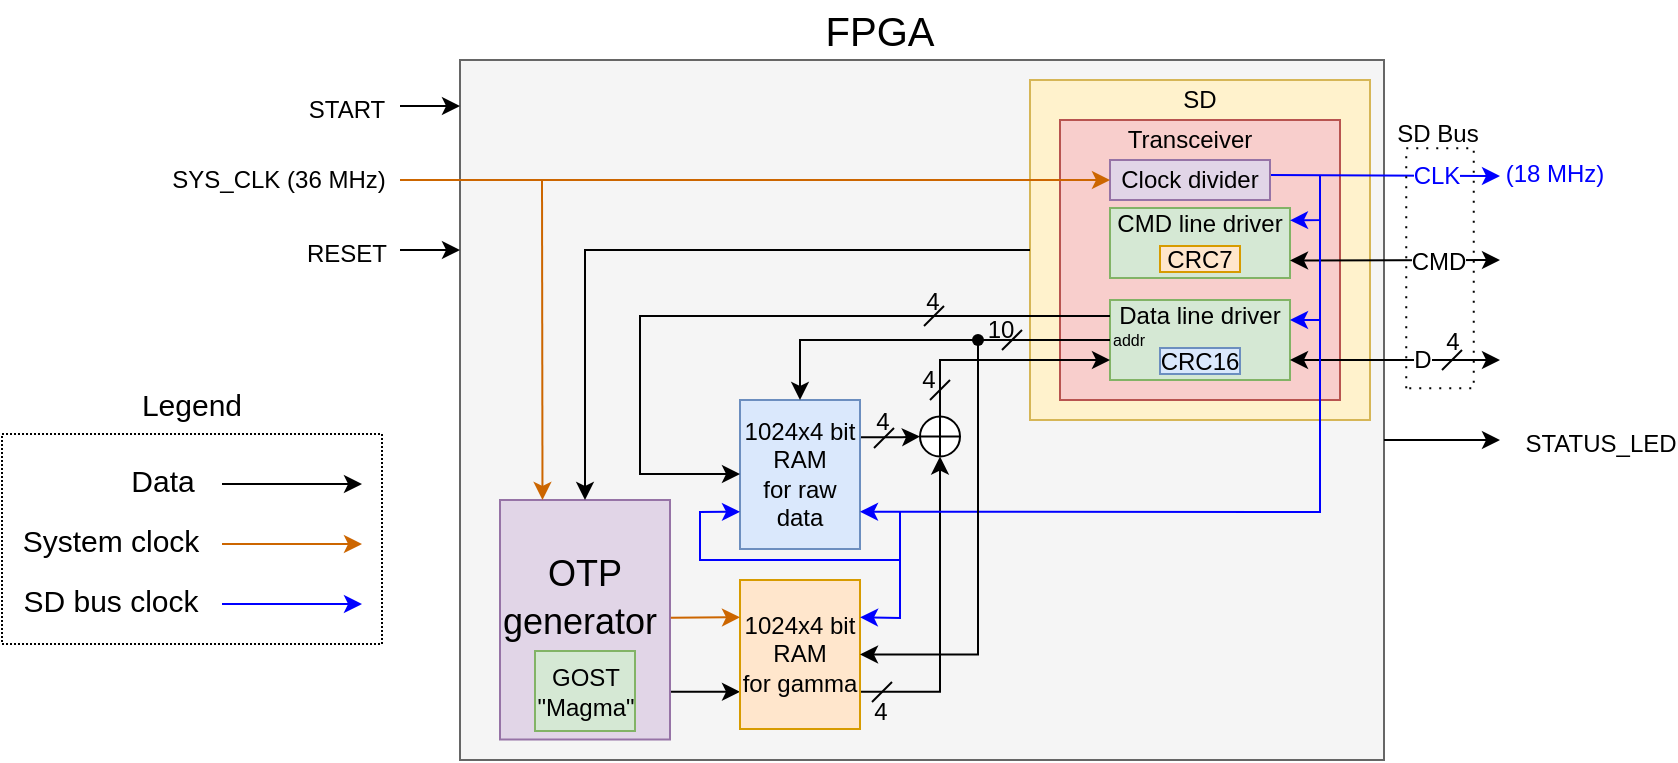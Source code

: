 <mxfile version="20.6.2" type="device"><diagram id="fO9pJ9hmjl-DQnfwtDK7" name="Страница 1"><mxGraphModel dx="981" dy="604" grid="1" gridSize="10" guides="1" tooltips="1" connect="1" arrows="1" fold="1" page="1" pageScale="1" pageWidth="1169" pageHeight="827" math="0" shadow="0"><root><mxCell id="0"/><mxCell id="1" parent="0"/><mxCell id="Mi2QPTecenGMzwWXknVR-1" value="" style="rounded=0;whiteSpace=wrap;html=1;dashed=1;dashPattern=1 1;fillColor=none;" parent="1" vertex="1"><mxGeometry x="191" y="527" width="190" height="105" as="geometry"/></mxCell><mxCell id="jrg6wG_ZJggIZM6MNThn-66" value="" style="rounded=0;whiteSpace=wrap;html=1;labelBackgroundColor=none;fontSize=12;fillColor=#f5f5f5;fontColor=#333333;strokeColor=#666666;" parent="1" vertex="1"><mxGeometry x="420" y="340" width="462" height="350" as="geometry"/></mxCell><mxCell id="jrg6wG_ZJggIZM6MNThn-37" value="" style="rounded=0;whiteSpace=wrap;html=1;labelBackgroundColor=none;fontSize=12;fillColor=#fff2cc;strokeColor=#d6b656;" parent="1" vertex="1"><mxGeometry x="705" y="350" width="170" height="170" as="geometry"/></mxCell><mxCell id="MUZ3oyCXK2iOoQsuqwkt-2" value="&lt;font style=&quot;font-size: 20px;&quot;&gt;FPGA&lt;/font&gt;" style="text;html=1;strokeColor=none;fillColor=none;align=center;verticalAlign=middle;whiteSpace=wrap;rounded=0;" parent="1" vertex="1"><mxGeometry x="600" y="310" width="60" height="30" as="geometry"/></mxCell><mxCell id="jrg6wG_ZJggIZM6MNThn-79" style="edgeStyle=orthogonalEdgeStyle;rounded=0;orthogonalLoop=1;jettySize=auto;html=1;entryX=0;entryY=0.75;entryDx=0;entryDy=0;fontSize=12;startArrow=none;startFill=0;endArrow=classic;endFill=1;exitX=1;exitY=0.5;exitDx=0;exitDy=0;" parent="1" source="jrg6wG_ZJggIZM6MNThn-1" target="jrg6wG_ZJggIZM6MNThn-65" edge="1"><mxGeometry relative="1" as="geometry"><mxPoint x="560" y="648.25" as="targetPoint"/><Array as="points"><mxPoint x="525" y="656"/></Array></mxGeometry></mxCell><mxCell id="jrg6wG_ZJggIZM6MNThn-1" value="&lt;font style=&quot;font-size: 18px;&quot;&gt;OTP generator&amp;nbsp;&lt;br&gt;&lt;br&gt;&lt;/font&gt;" style="rounded=0;whiteSpace=wrap;html=1;fontSize=20;fillColor=#e1d5e7;strokeColor=#9673a6;" parent="1" vertex="1"><mxGeometry x="440" y="560" width="85" height="119.75" as="geometry"/></mxCell><mxCell id="jrg6wG_ZJggIZM6MNThn-23" value="Transceiver" style="text;html=1;strokeColor=none;fillColor=none;align=center;verticalAlign=middle;whiteSpace=wrap;rounded=0;labelBackgroundColor=none;fontSize=12;" parent="1" vertex="1"><mxGeometry x="690" y="370" width="170" height="20" as="geometry"/></mxCell><mxCell id="jrg6wG_ZJggIZM6MNThn-27" value="SD" style="text;html=1;strokeColor=none;fillColor=none;align=center;verticalAlign=middle;whiteSpace=wrap;rounded=0;labelBackgroundColor=none;fontSize=12;" parent="1" vertex="1"><mxGeometry x="705" y="350" width="170" height="20" as="geometry"/></mxCell><mxCell id="jrg6wG_ZJggIZM6MNThn-34" value="" style="group" parent="1" vertex="1" connectable="0"><mxGeometry x="750" y="440" width="90" height="20" as="geometry"/></mxCell><mxCell id="jrg6wG_ZJggIZM6MNThn-24" value="" style="rounded=0;whiteSpace=wrap;html=1;labelBackgroundColor=default;fontSize=12;fillColor=#d5e8d4;strokeColor=#82b366;" parent="jrg6wG_ZJggIZM6MNThn-34" vertex="1"><mxGeometry width="90" height="20" as="geometry"/></mxCell><mxCell id="jrg6wG_ZJggIZM6MNThn-29" value="Data line driver" style="text;html=1;strokeColor=none;fillColor=none;align=center;verticalAlign=middle;whiteSpace=wrap;rounded=0;labelBackgroundColor=none;fontSize=12;" parent="jrg6wG_ZJggIZM6MNThn-34" vertex="1"><mxGeometry y="2" width="90" height="15" as="geometry"/></mxCell><mxCell id="jrg6wG_ZJggIZM6MNThn-36" value="" style="group" parent="1" vertex="1" connectable="0"><mxGeometry x="750" y="415" width="90" height="20" as="geometry"/></mxCell><mxCell id="jrg6wG_ZJggIZM6MNThn-25" value="" style="rounded=0;whiteSpace=wrap;html=1;labelBackgroundColor=default;fontSize=12;fillColor=#d5e8d4;strokeColor=#82b366;" parent="jrg6wG_ZJggIZM6MNThn-36" vertex="1"><mxGeometry width="90" height="20" as="geometry"/></mxCell><mxCell id="jrg6wG_ZJggIZM6MNThn-28" value="CMD line driver" style="text;html=1;strokeColor=none;fillColor=none;align=center;verticalAlign=middle;whiteSpace=wrap;rounded=0;labelBackgroundColor=none;fontSize=12;" parent="jrg6wG_ZJggIZM6MNThn-36" vertex="1"><mxGeometry y="3" width="90" height="15" as="geometry"/></mxCell><mxCell id="jrg6wG_ZJggIZM6MNThn-38" value="" style="rounded=0;whiteSpace=wrap;html=1;labelBackgroundColor=none;fontSize=12;fillColor=#f8cecc;strokeColor=#b85450;" parent="1" vertex="1"><mxGeometry x="720" y="370" width="140" height="140" as="geometry"/></mxCell><mxCell id="jrg6wG_ZJggIZM6MNThn-39" value="Transceiver" style="text;html=1;strokeColor=none;fillColor=none;align=center;verticalAlign=middle;whiteSpace=wrap;rounded=0;labelBackgroundColor=none;fontSize=12;" parent="1" vertex="1"><mxGeometry x="720" y="370" width="130" height="20" as="geometry"/></mxCell><mxCell id="jrg6wG_ZJggIZM6MNThn-44" value="" style="group" parent="1" vertex="1" connectable="0"><mxGeometry x="745" y="460" width="145" height="98" as="geometry"/></mxCell><mxCell id="jrg6wG_ZJggIZM6MNThn-45" value="" style="rounded=0;whiteSpace=wrap;html=1;labelBackgroundColor=default;fontSize=12;fillColor=#d5e8d4;strokeColor=#82b366;" parent="jrg6wG_ZJggIZM6MNThn-44" vertex="1"><mxGeometry width="90" height="40" as="geometry"/></mxCell><mxCell id="jrg6wG_ZJggIZM6MNThn-46" value="Data line driver" style="text;html=1;strokeColor=none;fillColor=none;align=center;verticalAlign=middle;whiteSpace=wrap;rounded=0;labelBackgroundColor=none;fontSize=12;" parent="jrg6wG_ZJggIZM6MNThn-44" vertex="1"><mxGeometry y="3" width="90" height="10" as="geometry"/></mxCell><mxCell id="jrg6wG_ZJggIZM6MNThn-47" value="" style="group" parent="1" vertex="1" connectable="0"><mxGeometry x="745" y="414" width="95" height="107.5" as="geometry"/></mxCell><mxCell id="jrg6wG_ZJggIZM6MNThn-48" value="" style="rounded=0;whiteSpace=wrap;html=1;labelBackgroundColor=default;fontSize=12;fillColor=#d5e8d4;strokeColor=#82b366;" parent="jrg6wG_ZJggIZM6MNThn-47" vertex="1"><mxGeometry width="90" height="35" as="geometry"/></mxCell><mxCell id="jrg6wG_ZJggIZM6MNThn-49" value="CMD line driver" style="text;html=1;strokeColor=none;fillColor=none;align=center;verticalAlign=middle;whiteSpace=wrap;rounded=0;labelBackgroundColor=none;fontSize=12;" parent="jrg6wG_ZJggIZM6MNThn-47" vertex="1"><mxGeometry y="3" width="90" height="10" as="geometry"/></mxCell><mxCell id="jrg6wG_ZJggIZM6MNThn-41" value="CRC7" style="rounded=0;whiteSpace=wrap;html=1;labelBackgroundColor=none;fontSize=12;fillColor=#ffe6cc;strokeColor=#d79b00;" parent="jrg6wG_ZJggIZM6MNThn-47" vertex="1"><mxGeometry x="25" y="19" width="40" height="13" as="geometry"/></mxCell><mxCell id="_WAARoeY4MgbEWev2sUL-25" value="&lt;font style=&quot;font-size: 8px;&quot;&gt;addr&lt;/font&gt;" style="text;html=1;strokeColor=none;fillColor=none;align=center;verticalAlign=middle;whiteSpace=wrap;rounded=0;labelBackgroundColor=none;" parent="jrg6wG_ZJggIZM6MNThn-47" vertex="1"><mxGeometry x="2" y="62" width="15" height="6" as="geometry"/></mxCell><mxCell id="jrg6wG_ZJggIZM6MNThn-57" value="CRC16" style="rounded=0;whiteSpace=wrap;html=1;labelBackgroundColor=none;fontSize=12;fillColor=#dae8fc;strokeColor=#6c8ebf;" parent="jrg6wG_ZJggIZM6MNThn-47" vertex="1"><mxGeometry x="25" y="70" width="40" height="13" as="geometry"/></mxCell><mxCell id="jrg6wG_ZJggIZM6MNThn-10" value="" style="endArrow=classic;startArrow=classic;html=1;rounded=0;fontSize=20;exitX=1;exitY=0.75;exitDx=0;exitDy=0;endFill=1;startFill=1;" parent="1" source="jrg6wG_ZJggIZM6MNThn-45" edge="1"><mxGeometry width="50" height="50" relative="1" as="geometry"><mxPoint x="835" y="455.5" as="sourcePoint"/><mxPoint x="940" y="490" as="targetPoint"/></mxGeometry></mxCell><mxCell id="jrg6wG_ZJggIZM6MNThn-19" value="&lt;font style=&quot;font-size: 12px;&quot;&gt;D&lt;/font&gt;" style="edgeLabel;html=1;align=center;verticalAlign=middle;resizable=0;points=[];fontSize=12;" parent="jrg6wG_ZJggIZM6MNThn-10" vertex="1" connectable="0"><mxGeometry x="-0.067" relative="1" as="geometry"><mxPoint x="17" as="offset"/></mxGeometry></mxCell><mxCell id="jrg6wG_ZJggIZM6MNThn-14" value="" style="endArrow=classic;startArrow=classic;html=1;rounded=0;fontSize=20;exitX=1;exitY=0.75;exitDx=0;exitDy=0;startFill=1;endFill=1;" parent="1" source="jrg6wG_ZJggIZM6MNThn-48" edge="1"><mxGeometry width="50" height="50" relative="1" as="geometry"><mxPoint x="835" y="430.5" as="sourcePoint"/><mxPoint x="940" y="440" as="targetPoint"/></mxGeometry></mxCell><mxCell id="jrg6wG_ZJggIZM6MNThn-17" value="CMD" style="edgeLabel;html=1;align=center;verticalAlign=middle;resizable=0;points=[];fontSize=12;labelBackgroundColor=default;" parent="jrg6wG_ZJggIZM6MNThn-14" vertex="1" connectable="0"><mxGeometry x="0.83" y="2" relative="1" as="geometry"><mxPoint x="-22" y="3" as="offset"/></mxGeometry></mxCell><mxCell id="jrg6wG_ZJggIZM6MNThn-15" value="" style="endArrow=classic;startArrow=none;html=1;rounded=0;fontSize=20;startFill=0;endFill=1;strokeColor=#0000FF;" parent="1" edge="1"><mxGeometry width="50" height="50" relative="1" as="geometry"><mxPoint x="825" y="397.5" as="sourcePoint"/><mxPoint x="940" y="398" as="targetPoint"/></mxGeometry></mxCell><mxCell id="jrg6wG_ZJggIZM6MNThn-18" value="&lt;font color=&quot;#0000ff&quot;&gt;CLK&lt;/font&gt;" style="edgeLabel;html=1;align=center;verticalAlign=middle;resizable=0;points=[];fontSize=12;labelBackgroundColor=default;" parent="jrg6wG_ZJggIZM6MNThn-15" vertex="1" connectable="0"><mxGeometry x="-0.062" y="1" relative="1" as="geometry"><mxPoint x="29" y="1" as="offset"/></mxGeometry></mxCell><mxCell id="jrg6wG_ZJggIZM6MNThn-87" value="&lt;font color=&quot;#0000ff&quot;&gt;(18 MHz)&lt;/font&gt;" style="edgeLabel;html=1;align=center;verticalAlign=middle;resizable=0;points=[];fontSize=12;" parent="jrg6wG_ZJggIZM6MNThn-15" vertex="1" connectable="0"><mxGeometry x="0.86" y="1" relative="1" as="geometry"><mxPoint x="35" as="offset"/></mxGeometry></mxCell><mxCell id="jrg6wG_ZJggIZM6MNThn-20" value="" style="endArrow=none;html=1;rounded=0;fontSize=12;" parent="1" edge="1"><mxGeometry width="50" height="50" relative="1" as="geometry"><mxPoint x="911" y="495" as="sourcePoint"/><mxPoint x="921" y="485" as="targetPoint"/></mxGeometry></mxCell><mxCell id="jrg6wG_ZJggIZM6MNThn-21" value="4" style="edgeLabel;html=1;align=center;verticalAlign=middle;resizable=0;points=[];fontSize=12;labelBackgroundColor=none;" parent="jrg6wG_ZJggIZM6MNThn-20" vertex="1" connectable="0"><mxGeometry x="-0.558" relative="1" as="geometry"><mxPoint x="3" y="-12" as="offset"/></mxGeometry></mxCell><mxCell id="jrg6wG_ZJggIZM6MNThn-50" value="Clock divider" style="rounded=0;whiteSpace=wrap;html=1;labelBackgroundColor=none;fontSize=12;fillColor=#e1d5e7;strokeColor=#9673a6;" parent="1" vertex="1"><mxGeometry x="745" y="390" width="80" height="20" as="geometry"/></mxCell><mxCell id="jrg6wG_ZJggIZM6MNThn-52" value="" style="endArrow=classic;html=1;rounded=0;fontSize=12;entryX=1;entryY=0.25;entryDx=0;entryDy=0;endFill=1;strokeColor=#0000FF;" parent="1" target="jrg6wG_ZJggIZM6MNThn-45" edge="1"><mxGeometry width="50" height="50" relative="1" as="geometry"><mxPoint x="850" y="416" as="sourcePoint"/><mxPoint x="840" y="446" as="targetPoint"/><Array as="points"><mxPoint x="850" y="470"/></Array></mxGeometry></mxCell><mxCell id="jrg6wG_ZJggIZM6MNThn-61" value="" style="endArrow=classic;html=1;rounded=0;fontSize=12;entryX=0;entryY=0.5;entryDx=0;entryDy=0;strokeColor=#CC6600;" parent="1" target="jrg6wG_ZJggIZM6MNThn-50" edge="1"><mxGeometry width="50" height="50" relative="1" as="geometry"><mxPoint x="390" y="400" as="sourcePoint"/><mxPoint x="652" y="400" as="targetPoint"/></mxGeometry></mxCell><mxCell id="jrg6wG_ZJggIZM6MNThn-62" value="SYS_CLK (36 MHz)" style="edgeLabel;html=1;align=center;verticalAlign=middle;resizable=0;points=[];fontSize=12;" parent="jrg6wG_ZJggIZM6MNThn-61" vertex="1" connectable="0"><mxGeometry x="-0.929" y="-1" relative="1" as="geometry"><mxPoint x="-74" y="-1" as="offset"/></mxGeometry></mxCell><mxCell id="jrg6wG_ZJggIZM6MNThn-86" style="edgeStyle=orthogonalEdgeStyle;rounded=0;orthogonalLoop=1;jettySize=auto;html=1;fontSize=12;startArrow=none;startFill=0;endArrow=classic;endFill=1;entryX=0.5;entryY=1;entryDx=0;entryDy=0;exitX=1;exitY=0.75;exitDx=0;exitDy=0;" parent="1" source="jrg6wG_ZJggIZM6MNThn-65" target="_WAARoeY4MgbEWev2sUL-1" edge="1"><mxGeometry relative="1" as="geometry"><Array as="points"><mxPoint x="660" y="656"/></Array><mxPoint x="620" y="660" as="sourcePoint"/></mxGeometry></mxCell><mxCell id="jrg6wG_ZJggIZM6MNThn-65" value="1024x4 bit RAM&lt;br&gt;for gamma" style="rounded=0;whiteSpace=wrap;html=1;labelBackgroundColor=none;fontSize=12;fillColor=#ffe6cc;strokeColor=#d79b00;" parent="1" vertex="1"><mxGeometry x="560" y="600" width="60" height="74.5" as="geometry"/></mxCell><mxCell id="_WAARoeY4MgbEWev2sUL-2" style="edgeStyle=orthogonalEdgeStyle;rounded=0;orthogonalLoop=1;jettySize=auto;html=1;entryX=0;entryY=0.5;entryDx=0;entryDy=0;exitX=1;exitY=0.25;exitDx=0;exitDy=0;" parent="1" source="jrg6wG_ZJggIZM6MNThn-69" target="_WAARoeY4MgbEWev2sUL-1" edge="1"><mxGeometry relative="1" as="geometry"><Array as="points"><mxPoint x="641" y="529"/></Array></mxGeometry></mxCell><mxCell id="jrg6wG_ZJggIZM6MNThn-69" value="1024x4 bit RAM&lt;br&gt;for raw data" style="rounded=0;whiteSpace=wrap;html=1;labelBackgroundColor=none;fontSize=12;fillColor=#dae8fc;strokeColor=#6c8ebf;" parent="1" vertex="1"><mxGeometry x="560" y="510" width="60" height="74.5" as="geometry"/></mxCell><mxCell id="jrg6wG_ZJggIZM6MNThn-74" style="edgeStyle=orthogonalEdgeStyle;rounded=0;orthogonalLoop=1;jettySize=auto;html=1;entryX=0;entryY=0.5;entryDx=0;entryDy=0;fontSize=12;startArrow=none;startFill=0;endArrow=classic;endFill=1;exitX=0;exitY=0.5;exitDx=0;exitDy=0;" parent="1" source="jrg6wG_ZJggIZM6MNThn-46" target="jrg6wG_ZJggIZM6MNThn-69" edge="1"><mxGeometry relative="1" as="geometry"><mxPoint x="745" y="470" as="sourcePoint"/><mxPoint x="555" y="589.25" as="targetPoint"/><Array as="points"><mxPoint x="510" y="468"/><mxPoint x="510" y="547"/><mxPoint x="560" y="547"/></Array></mxGeometry></mxCell><mxCell id="jrg6wG_ZJggIZM6MNThn-75" value="" style="endArrow=none;html=1;rounded=0;fontSize=12;" parent="1" edge="1"><mxGeometry width="50" height="50" relative="1" as="geometry"><mxPoint x="652" y="473" as="sourcePoint"/><mxPoint x="662" y="463" as="targetPoint"/></mxGeometry></mxCell><mxCell id="jrg6wG_ZJggIZM6MNThn-76" value="4" style="edgeLabel;html=1;align=center;verticalAlign=middle;resizable=0;points=[];fontSize=12;labelBackgroundColor=none;" parent="jrg6wG_ZJggIZM6MNThn-75" vertex="1" connectable="0"><mxGeometry x="-0.558" relative="1" as="geometry"><mxPoint x="2" y="-10" as="offset"/></mxGeometry></mxCell><mxCell id="jrg6wG_ZJggIZM6MNThn-82" value="" style="rounded=0;whiteSpace=wrap;html=1;labelBackgroundColor=none;fontSize=12;rotation=-90;dashed=1;dashPattern=1 4;fillColor=none;" parent="1" vertex="1"><mxGeometry x="850" y="427.25" width="120" height="33.75" as="geometry"/></mxCell><mxCell id="jrg6wG_ZJggIZM6MNThn-83" value="SD Bus" style="text;html=1;strokeColor=none;fillColor=none;align=center;verticalAlign=middle;whiteSpace=wrap;rounded=0;dashed=1;dashPattern=1 4;labelBackgroundColor=none;fontSize=12;" parent="1" vertex="1"><mxGeometry x="885" y="372" width="48" height="10" as="geometry"/></mxCell><mxCell id="jrg6wG_ZJggIZM6MNThn-92" value="" style="endArrow=none;html=1;rounded=0;fontSize=12;" parent="1" edge="1"><mxGeometry width="50" height="50" relative="1" as="geometry"><mxPoint x="655" y="510" as="sourcePoint"/><mxPoint x="665" y="500" as="targetPoint"/></mxGeometry></mxCell><mxCell id="jrg6wG_ZJggIZM6MNThn-93" value="4" style="edgeLabel;html=1;align=center;verticalAlign=middle;resizable=0;points=[];fontSize=12;labelBackgroundColor=none;" parent="jrg6wG_ZJggIZM6MNThn-92" vertex="1" connectable="0"><mxGeometry x="-0.558" relative="1" as="geometry"><mxPoint x="-3" y="-8" as="offset"/></mxGeometry></mxCell><mxCell id="Mi2QPTecenGMzwWXknVR-2" value="&lt;span style=&quot;font-size: 15px;&quot;&gt;Legend&lt;/span&gt;" style="text;html=1;strokeColor=none;fillColor=none;align=center;verticalAlign=middle;whiteSpace=wrap;rounded=0;" parent="1" vertex="1"><mxGeometry x="191" y="497" width="190" height="30" as="geometry"/></mxCell><mxCell id="Mi2QPTecenGMzwWXknVR-3" value="" style="endArrow=classic;html=1;rounded=0;fontSize=15;" parent="1" edge="1"><mxGeometry width="50" height="50" relative="1" as="geometry"><mxPoint x="301" y="552" as="sourcePoint"/><mxPoint x="371" y="552" as="targetPoint"/></mxGeometry></mxCell><mxCell id="Mi2QPTecenGMzwWXknVR-4" value="Data" style="edgeLabel;html=1;align=center;verticalAlign=middle;resizable=0;points=[];fontSize=15;" parent="Mi2QPTecenGMzwWXknVR-3" vertex="1" connectable="0"><mxGeometry x="-0.572" y="-1" relative="1" as="geometry"><mxPoint x="-45" y="-3" as="offset"/></mxGeometry></mxCell><mxCell id="Mi2QPTecenGMzwWXknVR-5" value="" style="endArrow=classic;html=1;rounded=0;fontSize=15;strokeColor=#CC6600;" parent="1" edge="1"><mxGeometry width="50" height="50" relative="1" as="geometry"><mxPoint x="301" y="582" as="sourcePoint"/><mxPoint x="371" y="582" as="targetPoint"/></mxGeometry></mxCell><mxCell id="Mi2QPTecenGMzwWXknVR-6" value="System clock" style="edgeLabel;html=1;align=center;verticalAlign=middle;resizable=0;points=[];fontSize=15;" parent="Mi2QPTecenGMzwWXknVR-5" vertex="1" connectable="0"><mxGeometry x="-0.572" y="-1" relative="1" as="geometry"><mxPoint x="-71" y="-3" as="offset"/></mxGeometry></mxCell><mxCell id="Mi2QPTecenGMzwWXknVR-7" value="" style="endArrow=classic;html=1;rounded=0;fontSize=15;strokeColor=#0000FF;" parent="1" edge="1"><mxGeometry width="50" height="50" relative="1" as="geometry"><mxPoint x="301" y="612" as="sourcePoint"/><mxPoint x="371" y="612" as="targetPoint"/></mxGeometry></mxCell><mxCell id="Mi2QPTecenGMzwWXknVR-8" value="SD bus clock" style="edgeLabel;html=1;align=center;verticalAlign=middle;resizable=0;points=[];fontSize=15;" parent="Mi2QPTecenGMzwWXknVR-7" vertex="1" connectable="0"><mxGeometry x="-0.572" y="-1" relative="1" as="geometry"><mxPoint x="-71" y="-3" as="offset"/></mxGeometry></mxCell><mxCell id="Mi2QPTecenGMzwWXknVR-9" value="" style="endArrow=classic;html=1;rounded=0;fontSize=15;strokeColor=#000000;" parent="1" edge="1"><mxGeometry width="50" height="50" relative="1" as="geometry"><mxPoint x="390" y="363" as="sourcePoint"/><mxPoint x="420" y="363" as="targetPoint"/></mxGeometry></mxCell><mxCell id="Mi2QPTecenGMzwWXknVR-10" value="&lt;font style=&quot;font-size: 12px;&quot;&gt;START&lt;/font&gt;" style="edgeLabel;html=1;align=center;verticalAlign=middle;resizable=0;points=[];fontSize=15;" parent="Mi2QPTecenGMzwWXknVR-9" vertex="1" connectable="0"><mxGeometry x="-0.493" relative="1" as="geometry"><mxPoint x="-35" as="offset"/></mxGeometry></mxCell><mxCell id="Mi2QPTecenGMzwWXknVR-13" value="" style="endArrow=classic;html=1;rounded=0;fontSize=15;" parent="1" edge="1"><mxGeometry width="50" height="50" relative="1" as="geometry"><mxPoint x="882" y="530" as="sourcePoint"/><mxPoint x="940" y="530" as="targetPoint"/></mxGeometry></mxCell><mxCell id="Mi2QPTecenGMzwWXknVR-14" value="&lt;span style=&quot;font-size: 12px;&quot;&gt;STATUS_LED&lt;/span&gt;" style="edgeLabel;html=1;align=center;verticalAlign=middle;resizable=0;points=[];fontSize=15;" parent="Mi2QPTecenGMzwWXknVR-13" vertex="1" connectable="0"><mxGeometry x="-0.572" y="-1" relative="1" as="geometry"><mxPoint x="95" y="-1" as="offset"/></mxGeometry></mxCell><mxCell id="Mi2QPTecenGMzwWXknVR-15" value="" style="endArrow=classic;html=1;rounded=0;fontSize=15;strokeColor=#000000;" parent="1" edge="1"><mxGeometry width="50" height="50" relative="1" as="geometry"><mxPoint x="390" y="435" as="sourcePoint"/><mxPoint x="420" y="435" as="targetPoint"/></mxGeometry></mxCell><mxCell id="Mi2QPTecenGMzwWXknVR-16" value="&lt;span style=&quot;font-size: 12px;&quot;&gt;RESET&lt;/span&gt;" style="edgeLabel;html=1;align=center;verticalAlign=middle;resizable=0;points=[];fontSize=15;" parent="Mi2QPTecenGMzwWXknVR-15" vertex="1" connectable="0"><mxGeometry x="-0.493" relative="1" as="geometry"><mxPoint x="-35" as="offset"/></mxGeometry></mxCell><mxCell id="wFC4hlJqGddT1qzQNUlJ-1" value="" style="endArrow=classic;html=1;rounded=0;fontSize=12;entryX=1;entryY=0.316;entryDx=0;entryDy=0;endFill=1;strokeColor=#0000FF;entryPerimeter=0;" parent="1" target="jrg6wG_ZJggIZM6MNThn-49" edge="1"><mxGeometry width="50" height="50" relative="1" as="geometry"><mxPoint x="850" y="398" as="sourcePoint"/><mxPoint x="835" y="420.75" as="targetPoint"/><Array as="points"><mxPoint x="850" y="420"/></Array></mxGeometry></mxCell><mxCell id="_WAARoeY4MgbEWev2sUL-3" style="edgeStyle=orthogonalEdgeStyle;rounded=0;orthogonalLoop=1;jettySize=auto;html=1;entryX=0;entryY=0.75;entryDx=0;entryDy=0;" parent="1" source="_WAARoeY4MgbEWev2sUL-1" target="jrg6wG_ZJggIZM6MNThn-45" edge="1"><mxGeometry relative="1" as="geometry"><Array as="points"><mxPoint x="660" y="528"/><mxPoint x="660" y="490"/></Array></mxGeometry></mxCell><mxCell id="_WAARoeY4MgbEWev2sUL-1" value="" style="shape=orEllipse;perimeter=ellipsePerimeter;whiteSpace=wrap;html=1;backgroundOutline=1;" parent="1" vertex="1"><mxGeometry x="650" y="518.25" width="20" height="20" as="geometry"/></mxCell><mxCell id="_WAARoeY4MgbEWev2sUL-4" style="edgeStyle=orthogonalEdgeStyle;rounded=0;orthogonalLoop=1;jettySize=auto;html=1;entryX=0.5;entryY=0;entryDx=0;entryDy=0;exitX=0;exitY=0.5;exitDx=0;exitDy=0;" parent="1" source="jrg6wG_ZJggIZM6MNThn-37" target="jrg6wG_ZJggIZM6MNThn-1" edge="1"><mxGeometry relative="1" as="geometry"/></mxCell><mxCell id="_WAARoeY4MgbEWev2sUL-5" value="" style="endArrow=classic;html=1;rounded=0;fontSize=15;strokeColor=#CC6600;entryX=0.25;entryY=0;entryDx=0;entryDy=0;" parent="1" target="jrg6wG_ZJggIZM6MNThn-1" edge="1"><mxGeometry width="50" height="50" relative="1" as="geometry"><mxPoint x="461" y="400" as="sourcePoint"/><mxPoint x="377.0" y="550" as="targetPoint"/></mxGeometry></mxCell><mxCell id="_WAARoeY4MgbEWev2sUL-9" value="" style="endArrow=classic;html=1;rounded=0;fontSize=15;strokeColor=#CC6600;exitX=1.005;exitY=0.492;exitDx=0;exitDy=0;entryX=0;entryY=0.25;entryDx=0;entryDy=0;exitPerimeter=0;" parent="1" source="jrg6wG_ZJggIZM6MNThn-1" target="jrg6wG_ZJggIZM6MNThn-65" edge="1"><mxGeometry width="50" height="50" relative="1" as="geometry"><mxPoint x="461" y="618" as="sourcePoint"/><mxPoint x="560" y="618" as="targetPoint"/></mxGeometry></mxCell><mxCell id="_WAARoeY4MgbEWev2sUL-11" value="" style="endArrow=classic;html=1;rounded=0;fontSize=12;endFill=1;strokeColor=#0000FF;entryX=1;entryY=0.75;entryDx=0;entryDy=0;" parent="1" target="jrg6wG_ZJggIZM6MNThn-69" edge="1"><mxGeometry width="50" height="50" relative="1" as="geometry"><mxPoint x="850" y="470" as="sourcePoint"/><mxPoint x="630" y="560" as="targetPoint"/><Array as="points"><mxPoint x="850" y="566"/></Array></mxGeometry></mxCell><mxCell id="_WAARoeY4MgbEWev2sUL-12" value="" style="endArrow=classic;html=1;rounded=0;fontSize=12;entryX=0;entryY=0.75;entryDx=0;entryDy=0;endFill=1;strokeColor=#0000FF;" parent="1" target="jrg6wG_ZJggIZM6MNThn-69" edge="1"><mxGeometry width="50" height="50" relative="1" as="geometry"><mxPoint x="640" y="566" as="sourcePoint"/><mxPoint x="581" y="590" as="targetPoint"/><Array as="points"><mxPoint x="640" y="590"/><mxPoint x="540" y="590"/><mxPoint x="540" y="566"/></Array></mxGeometry></mxCell><mxCell id="_WAARoeY4MgbEWev2sUL-14" value="" style="endArrow=classic;html=1;rounded=0;fontSize=12;entryX=1;entryY=0.25;entryDx=0;entryDy=0;endFill=1;strokeColor=#0000FF;" parent="1" target="jrg6wG_ZJggIZM6MNThn-65" edge="1"><mxGeometry width="50" height="50" relative="1" as="geometry"><mxPoint x="640" y="590" as="sourcePoint"/><mxPoint x="625" y="629.75" as="targetPoint"/><Array as="points"><mxPoint x="640" y="619"/></Array></mxGeometry></mxCell><mxCell id="_WAARoeY4MgbEWev2sUL-16" style="edgeStyle=orthogonalEdgeStyle;rounded=0;orthogonalLoop=1;jettySize=auto;html=1;entryX=0.5;entryY=0;entryDx=0;entryDy=0;" parent="1" source="jrg6wG_ZJggIZM6MNThn-45" target="jrg6wG_ZJggIZM6MNThn-69" edge="1"><mxGeometry relative="1" as="geometry"><Array as="points"><mxPoint x="590" y="480"/></Array></mxGeometry></mxCell><mxCell id="_WAARoeY4MgbEWev2sUL-17" value="" style="endArrow=none;html=1;rounded=0;fontSize=12;" parent="1" edge="1"><mxGeometry width="50" height="50" relative="1" as="geometry"><mxPoint x="627" y="534" as="sourcePoint"/><mxPoint x="637" y="524" as="targetPoint"/></mxGeometry></mxCell><mxCell id="_WAARoeY4MgbEWev2sUL-18" value="4" style="edgeLabel;html=1;align=center;verticalAlign=middle;resizable=0;points=[];fontSize=12;labelBackgroundColor=none;" parent="_WAARoeY4MgbEWev2sUL-17" vertex="1" connectable="0"><mxGeometry x="-0.558" relative="1" as="geometry"><mxPoint x="2" y="-11" as="offset"/></mxGeometry></mxCell><mxCell id="_WAARoeY4MgbEWev2sUL-19" value="" style="endArrow=none;html=1;rounded=0;fontSize=12;" parent="1" edge="1"><mxGeometry width="50" height="50" relative="1" as="geometry"><mxPoint x="626" y="661" as="sourcePoint"/><mxPoint x="636" y="651" as="targetPoint"/></mxGeometry></mxCell><mxCell id="_WAARoeY4MgbEWev2sUL-20" value="4" style="edgeLabel;html=1;align=center;verticalAlign=middle;resizable=0;points=[];fontSize=12;labelBackgroundColor=none;" parent="_WAARoeY4MgbEWev2sUL-19" vertex="1" connectable="0"><mxGeometry x="-0.558" relative="1" as="geometry"><mxPoint x="2" y="7" as="offset"/></mxGeometry></mxCell><mxCell id="_WAARoeY4MgbEWev2sUL-22" value="" style="endArrow=none;html=1;rounded=0;fontSize=12;" parent="1" edge="1"><mxGeometry width="50" height="50" relative="1" as="geometry"><mxPoint x="691" y="485" as="sourcePoint"/><mxPoint x="701" y="475" as="targetPoint"/></mxGeometry></mxCell><mxCell id="_WAARoeY4MgbEWev2sUL-23" value="10" style="edgeLabel;html=1;align=center;verticalAlign=middle;resizable=0;points=[];fontSize=12;labelBackgroundColor=none;" parent="_WAARoeY4MgbEWev2sUL-22" vertex="1" connectable="0"><mxGeometry x="-0.558" relative="1" as="geometry"><mxPoint x="-3" y="-8" as="offset"/></mxGeometry></mxCell><mxCell id="_WAARoeY4MgbEWev2sUL-29" value="" style="edgeStyle=segmentEdgeStyle;endArrow=classic;html=1;rounded=0;entryX=1;entryY=0.5;entryDx=0;entryDy=0;" parent="1" target="jrg6wG_ZJggIZM6MNThn-65" edge="1"><mxGeometry width="50" height="50" relative="1" as="geometry"><mxPoint x="679" y="480" as="sourcePoint"/><mxPoint x="490" y="520" as="targetPoint"/><Array as="points"><mxPoint x="679" y="637"/></Array></mxGeometry></mxCell><mxCell id="_WAARoeY4MgbEWev2sUL-30" value="" style="shape=waypoint;sketch=0;fillStyle=solid;size=6;pointerEvents=1;points=[];fillColor=none;resizable=0;rotatable=0;perimeter=centerPerimeter;snapToPoint=1;labelBackgroundColor=none;fontSize=8;" parent="1" vertex="1"><mxGeometry x="659" y="460" width="40" height="40" as="geometry"/></mxCell><mxCell id="7_MA7UUDVm5whZSSpIl8-1" value="GOST &quot;Magma&quot;" style="rounded=0;whiteSpace=wrap;html=1;fillColor=#d5e8d4;strokeColor=#82b366;" vertex="1" parent="1"><mxGeometry x="457.5" y="635.5" width="50" height="40" as="geometry"/></mxCell></root></mxGraphModel></diagram></mxfile>